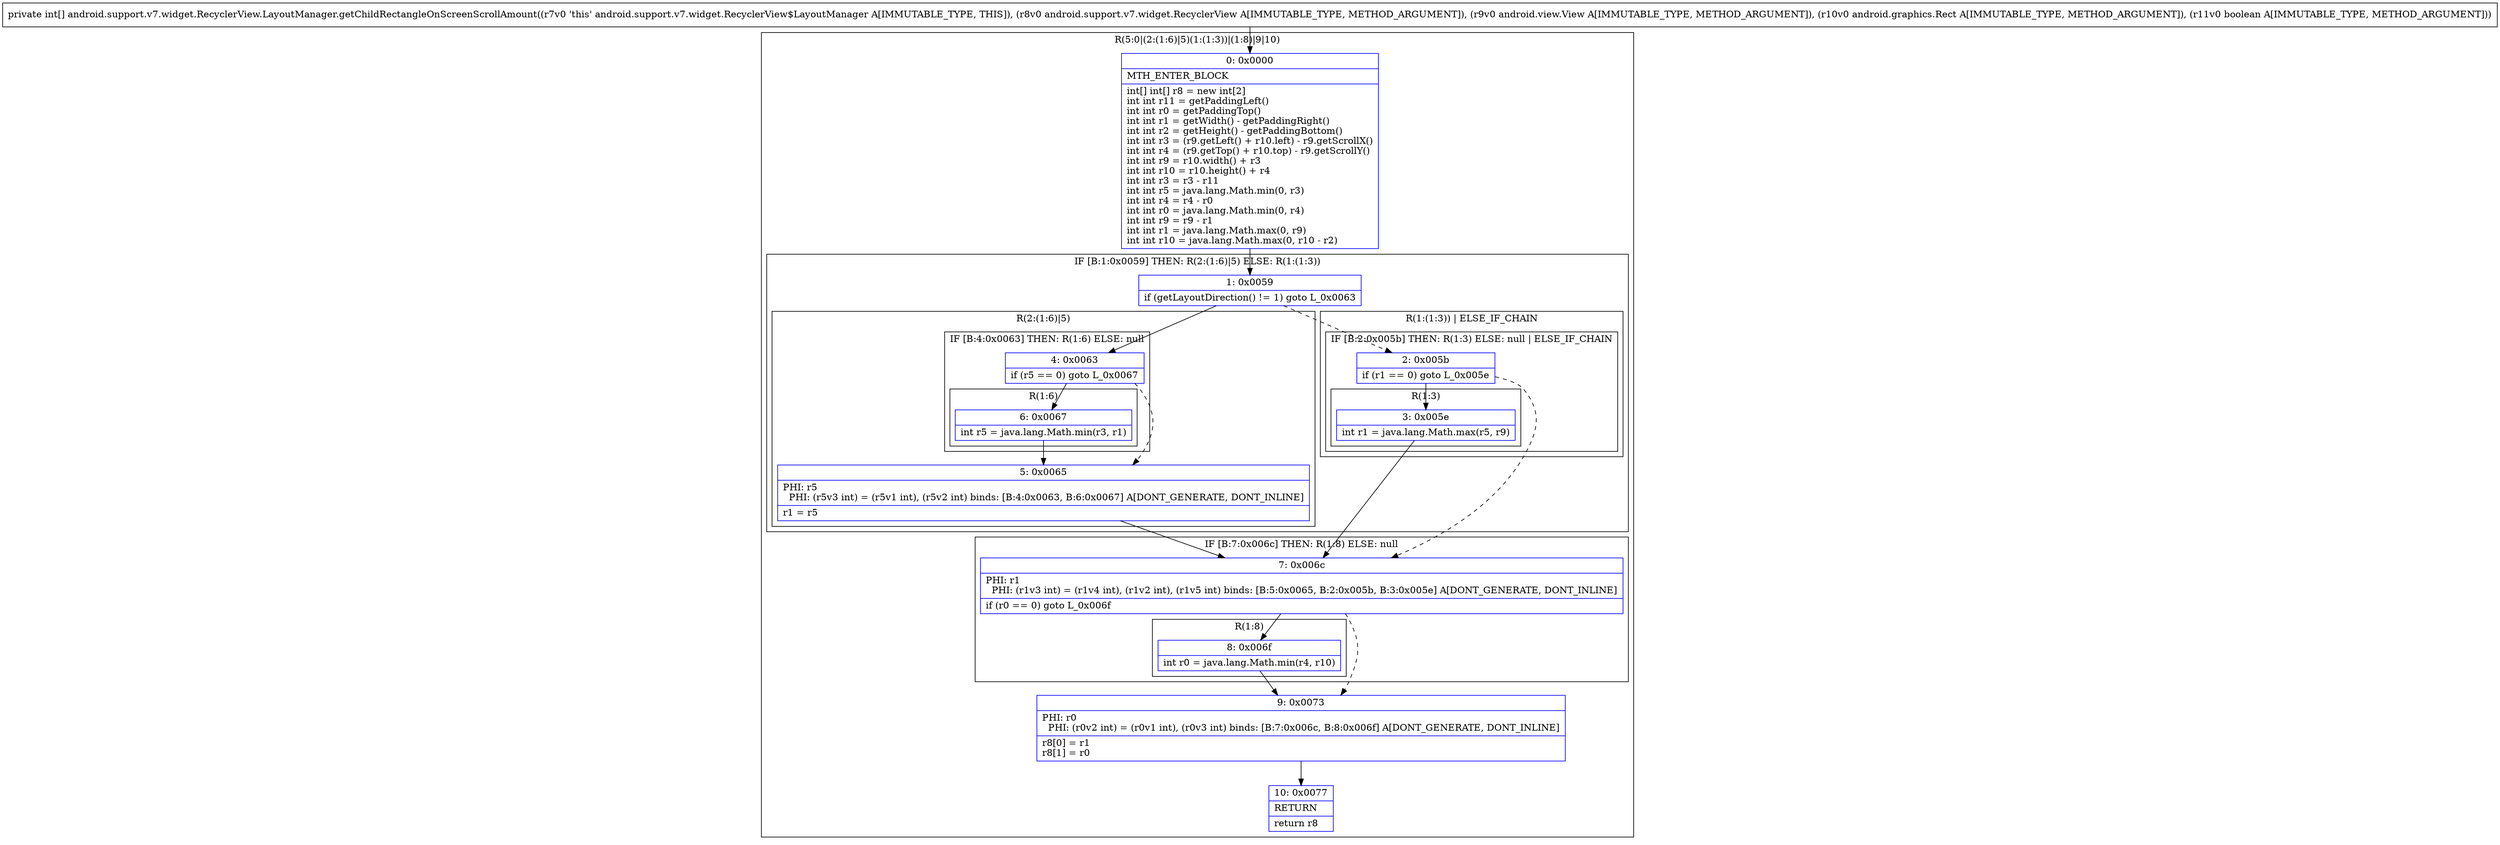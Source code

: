 digraph "CFG forandroid.support.v7.widget.RecyclerView.LayoutManager.getChildRectangleOnScreenScrollAmount(Landroid\/support\/v7\/widget\/RecyclerView;Landroid\/view\/View;Landroid\/graphics\/Rect;Z)[I" {
subgraph cluster_Region_1777932006 {
label = "R(5:0|(2:(1:6)|5)(1:(1:3))|(1:8)|9|10)";
node [shape=record,color=blue];
Node_0 [shape=record,label="{0\:\ 0x0000|MTH_ENTER_BLOCK\l|int[] int[] r8 = new int[2]\lint int r11 = getPaddingLeft()\lint int r0 = getPaddingTop()\lint int r1 = getWidth() \- getPaddingRight()\lint int r2 = getHeight() \- getPaddingBottom()\lint int r3 = (r9.getLeft() + r10.left) \- r9.getScrollX()\lint int r4 = (r9.getTop() + r10.top) \- r9.getScrollY()\lint int r9 = r10.width() + r3\lint int r10 = r10.height() + r4\lint int r3 = r3 \- r11\lint int r5 = java.lang.Math.min(0, r3)\lint int r4 = r4 \- r0\lint int r0 = java.lang.Math.min(0, r4)\lint int r9 = r9 \- r1\lint int r1 = java.lang.Math.max(0, r9)\lint int r10 = java.lang.Math.max(0, r10 \- r2)\l}"];
subgraph cluster_IfRegion_90214805 {
label = "IF [B:1:0x0059] THEN: R(2:(1:6)|5) ELSE: R(1:(1:3))";
node [shape=record,color=blue];
Node_1 [shape=record,label="{1\:\ 0x0059|if (getLayoutDirection() != 1) goto L_0x0063\l}"];
subgraph cluster_Region_844953853 {
label = "R(2:(1:6)|5)";
node [shape=record,color=blue];
subgraph cluster_IfRegion_1209879794 {
label = "IF [B:4:0x0063] THEN: R(1:6) ELSE: null";
node [shape=record,color=blue];
Node_4 [shape=record,label="{4\:\ 0x0063|if (r5 == 0) goto L_0x0067\l}"];
subgraph cluster_Region_171024404 {
label = "R(1:6)";
node [shape=record,color=blue];
Node_6 [shape=record,label="{6\:\ 0x0067|int r5 = java.lang.Math.min(r3, r1)\l}"];
}
}
Node_5 [shape=record,label="{5\:\ 0x0065|PHI: r5 \l  PHI: (r5v3 int) = (r5v1 int), (r5v2 int) binds: [B:4:0x0063, B:6:0x0067] A[DONT_GENERATE, DONT_INLINE]\l|r1 = r5\l}"];
}
subgraph cluster_Region_609905044 {
label = "R(1:(1:3)) | ELSE_IF_CHAIN\l";
node [shape=record,color=blue];
subgraph cluster_IfRegion_412878406 {
label = "IF [B:2:0x005b] THEN: R(1:3) ELSE: null | ELSE_IF_CHAIN\l";
node [shape=record,color=blue];
Node_2 [shape=record,label="{2\:\ 0x005b|if (r1 == 0) goto L_0x005e\l}"];
subgraph cluster_Region_330531403 {
label = "R(1:3)";
node [shape=record,color=blue];
Node_3 [shape=record,label="{3\:\ 0x005e|int r1 = java.lang.Math.max(r5, r9)\l}"];
}
}
}
}
subgraph cluster_IfRegion_389185329 {
label = "IF [B:7:0x006c] THEN: R(1:8) ELSE: null";
node [shape=record,color=blue];
Node_7 [shape=record,label="{7\:\ 0x006c|PHI: r1 \l  PHI: (r1v3 int) = (r1v4 int), (r1v2 int), (r1v5 int) binds: [B:5:0x0065, B:2:0x005b, B:3:0x005e] A[DONT_GENERATE, DONT_INLINE]\l|if (r0 == 0) goto L_0x006f\l}"];
subgraph cluster_Region_904581026 {
label = "R(1:8)";
node [shape=record,color=blue];
Node_8 [shape=record,label="{8\:\ 0x006f|int r0 = java.lang.Math.min(r4, r10)\l}"];
}
}
Node_9 [shape=record,label="{9\:\ 0x0073|PHI: r0 \l  PHI: (r0v2 int) = (r0v1 int), (r0v3 int) binds: [B:7:0x006c, B:8:0x006f] A[DONT_GENERATE, DONT_INLINE]\l|r8[0] = r1\lr8[1] = r0\l}"];
Node_10 [shape=record,label="{10\:\ 0x0077|RETURN\l|return r8\l}"];
}
MethodNode[shape=record,label="{private int[] android.support.v7.widget.RecyclerView.LayoutManager.getChildRectangleOnScreenScrollAmount((r7v0 'this' android.support.v7.widget.RecyclerView$LayoutManager A[IMMUTABLE_TYPE, THIS]), (r8v0 android.support.v7.widget.RecyclerView A[IMMUTABLE_TYPE, METHOD_ARGUMENT]), (r9v0 android.view.View A[IMMUTABLE_TYPE, METHOD_ARGUMENT]), (r10v0 android.graphics.Rect A[IMMUTABLE_TYPE, METHOD_ARGUMENT]), (r11v0 boolean A[IMMUTABLE_TYPE, METHOD_ARGUMENT])) }"];
MethodNode -> Node_0;
Node_0 -> Node_1;
Node_1 -> Node_2[style=dashed];
Node_1 -> Node_4;
Node_4 -> Node_5[style=dashed];
Node_4 -> Node_6;
Node_6 -> Node_5;
Node_5 -> Node_7;
Node_2 -> Node_3;
Node_2 -> Node_7[style=dashed];
Node_3 -> Node_7;
Node_7 -> Node_8;
Node_7 -> Node_9[style=dashed];
Node_8 -> Node_9;
Node_9 -> Node_10;
}

